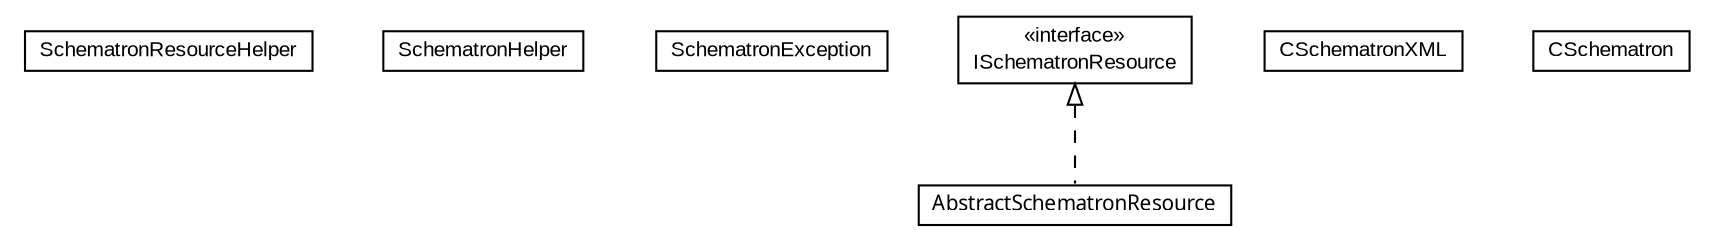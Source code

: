 #!/usr/local/bin/dot
#
# Class diagram 
# Generated by UMLGraph version 5.1 (http://www.umlgraph.org/)
#

digraph G {
	edge [fontname="arial",fontsize=10,labelfontname="arial",labelfontsize=10];
	node [fontname="arial",fontsize=10,shape=plaintext];
	nodesep=0.25;
	ranksep=0.5;
	// com.helger.schematron.SchematronResourceHelper
	c0 [label=<<table title="com.helger.schematron.SchematronResourceHelper" border="0" cellborder="1" cellspacing="0" cellpadding="2" port="p" href="./SchematronResourceHelper.html">
		<tr><td><table border="0" cellspacing="0" cellpadding="1">
<tr><td align="center" balign="center"> SchematronResourceHelper </td></tr>
		</table></td></tr>
		</table>>, fontname="arial", fontcolor="black", fontsize=10.0];
	// com.helger.schematron.SchematronHelper
	c1 [label=<<table title="com.helger.schematron.SchematronHelper" border="0" cellborder="1" cellspacing="0" cellpadding="2" port="p" href="./SchematronHelper.html">
		<tr><td><table border="0" cellspacing="0" cellpadding="1">
<tr><td align="center" balign="center"> SchematronHelper </td></tr>
		</table></td></tr>
		</table>>, fontname="arial", fontcolor="black", fontsize=10.0];
	// com.helger.schematron.SchematronException
	c2 [label=<<table title="com.helger.schematron.SchematronException" border="0" cellborder="1" cellspacing="0" cellpadding="2" port="p" href="./SchematronException.html">
		<tr><td><table border="0" cellspacing="0" cellpadding="1">
<tr><td align="center" balign="center"> SchematronException </td></tr>
		</table></td></tr>
		</table>>, fontname="arial", fontcolor="black", fontsize=10.0];
	// com.helger.schematron.ISchematronResource
	c3 [label=<<table title="com.helger.schematron.ISchematronResource" border="0" cellborder="1" cellspacing="0" cellpadding="2" port="p" href="./ISchematronResource.html">
		<tr><td><table border="0" cellspacing="0" cellpadding="1">
<tr><td align="center" balign="center"> &#171;interface&#187; </td></tr>
<tr><td align="center" balign="center"> ISchematronResource </td></tr>
		</table></td></tr>
		</table>>, fontname="arial", fontcolor="black", fontsize=10.0];
	// com.helger.schematron.CSchematronXML
	c4 [label=<<table title="com.helger.schematron.CSchematronXML" border="0" cellborder="1" cellspacing="0" cellpadding="2" port="p" href="./CSchematronXML.html">
		<tr><td><table border="0" cellspacing="0" cellpadding="1">
<tr><td align="center" balign="center"> CSchematronXML </td></tr>
		</table></td></tr>
		</table>>, fontname="arial", fontcolor="black", fontsize=10.0];
	// com.helger.schematron.CSchematron
	c5 [label=<<table title="com.helger.schematron.CSchematron" border="0" cellborder="1" cellspacing="0" cellpadding="2" port="p" href="./CSchematron.html">
		<tr><td><table border="0" cellspacing="0" cellpadding="1">
<tr><td align="center" balign="center"> CSchematron </td></tr>
		</table></td></tr>
		</table>>, fontname="arial", fontcolor="black", fontsize=10.0];
	// com.helger.schematron.AbstractSchematronResource
	c6 [label=<<table title="com.helger.schematron.AbstractSchematronResource" border="0" cellborder="1" cellspacing="0" cellpadding="2" port="p" href="./AbstractSchematronResource.html">
		<tr><td><table border="0" cellspacing="0" cellpadding="1">
<tr><td align="center" balign="center"><font face="ariali"> AbstractSchematronResource </font></td></tr>
		</table></td></tr>
		</table>>, fontname="arial", fontcolor="black", fontsize=10.0];
	//com.helger.schematron.AbstractSchematronResource implements com.helger.schematron.ISchematronResource
	c3:p -> c6:p [dir=back,arrowtail=empty,style=dashed];
}

